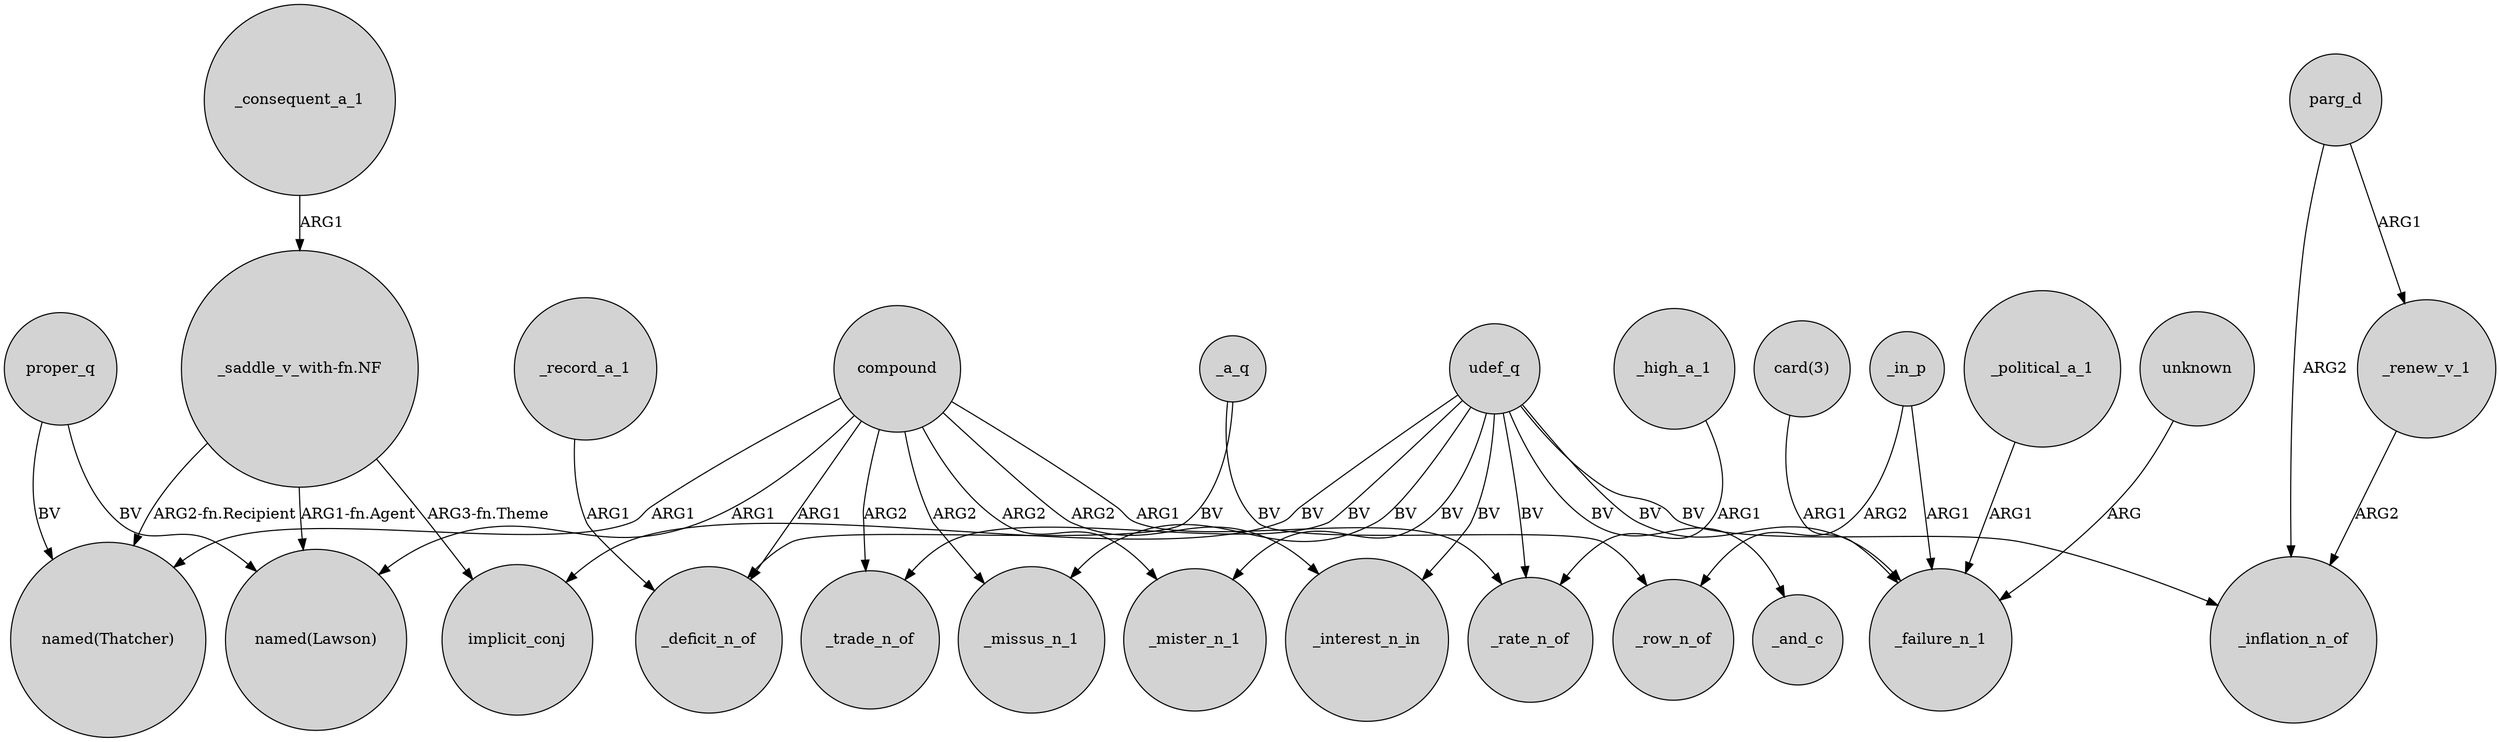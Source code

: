 digraph {
	node [shape=circle style=filled]
	udef_q -> _trade_n_of [label=BV]
	udef_q -> _inflation_n_of [label=BV]
	"_saddle_v_with-fn.NF" -> "named(Thatcher)" [label="ARG2-fn.Recipient"]
	"_saddle_v_with-fn.NF" -> implicit_conj [label="ARG3-fn.Theme"]
	compound -> _mister_n_1 [label=ARG2]
	_record_a_1 -> _deficit_n_of [label=ARG1]
	compound -> _missus_n_1 [label=ARG2]
	udef_q -> _mister_n_1 [label=BV]
	compound -> _rate_n_of [label=ARG1]
	_a_q -> _row_n_of [label=BV]
	udef_q -> _rate_n_of [label=BV]
	udef_q -> _interest_n_in [label=BV]
	udef_q -> _missus_n_1 [label=BV]
	udef_q -> implicit_conj [label=BV]
	compound -> _interest_n_in [label=ARG2]
	compound -> "named(Thatcher)" [label=ARG1]
	_in_p -> _failure_n_1 [label=ARG1]
	parg_d -> _renew_v_1 [label=ARG1]
	unknown -> _failure_n_1 [label=ARG]
	_consequent_a_1 -> "_saddle_v_with-fn.NF" [label=ARG1]
	_a_q -> _deficit_n_of [label=BV]
	_high_a_1 -> _rate_n_of [label=ARG1]
	compound -> _trade_n_of [label=ARG2]
	compound -> "named(Lawson)" [label=ARG1]
	proper_q -> "named(Lawson)" [label=BV]
	compound -> _deficit_n_of [label=ARG1]
	udef_q -> _failure_n_1 [label=BV]
	"card(3)" -> _failure_n_1 [label=ARG1]
	_renew_v_1 -> _inflation_n_of [label=ARG2]
	"_saddle_v_with-fn.NF" -> "named(Lawson)" [label="ARG1-fn.Agent"]
	_political_a_1 -> _failure_n_1 [label=ARG1]
	_in_p -> _row_n_of [label=ARG2]
	udef_q -> _and_c [label=BV]
	proper_q -> "named(Thatcher)" [label=BV]
	parg_d -> _inflation_n_of [label=ARG2]
}

